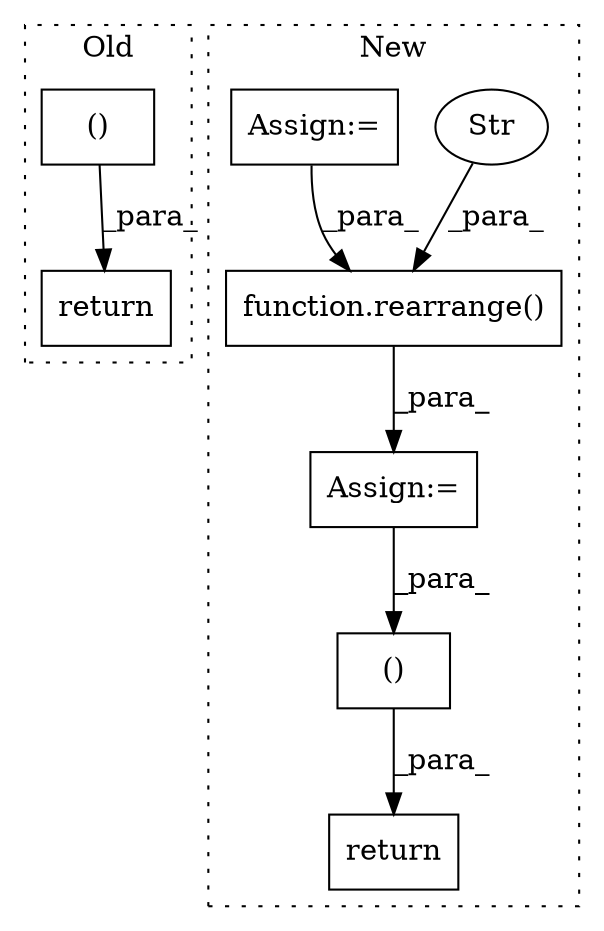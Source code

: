 digraph G {
subgraph cluster0 {
1 [label="()" a="54" s="7475" l="9" shape="box"];
8 [label="return" a="93" s="7462" l="7" shape="box"];
label = "Old";
style="dotted";
}
subgraph cluster1 {
2 [label="function.rearrange()" a="75" s="7353,7394" l="10,1" shape="box"];
3 [label="Str" a="66" s="7372" l="22" shape="ellipse"];
4 [label="Assign:=" a="68" s="7350" l="3" shape="box"];
5 [label="Assign:=" a="68" s="7290" l="3" shape="box"];
6 [label="return" a="93" s="7518" l="7" shape="box"];
7 [label="()" a="54" s="7531" l="17" shape="box"];
label = "New";
style="dotted";
}
1 -> 8 [label="_para_"];
2 -> 4 [label="_para_"];
3 -> 2 [label="_para_"];
4 -> 7 [label="_para_"];
5 -> 2 [label="_para_"];
7 -> 6 [label="_para_"];
}